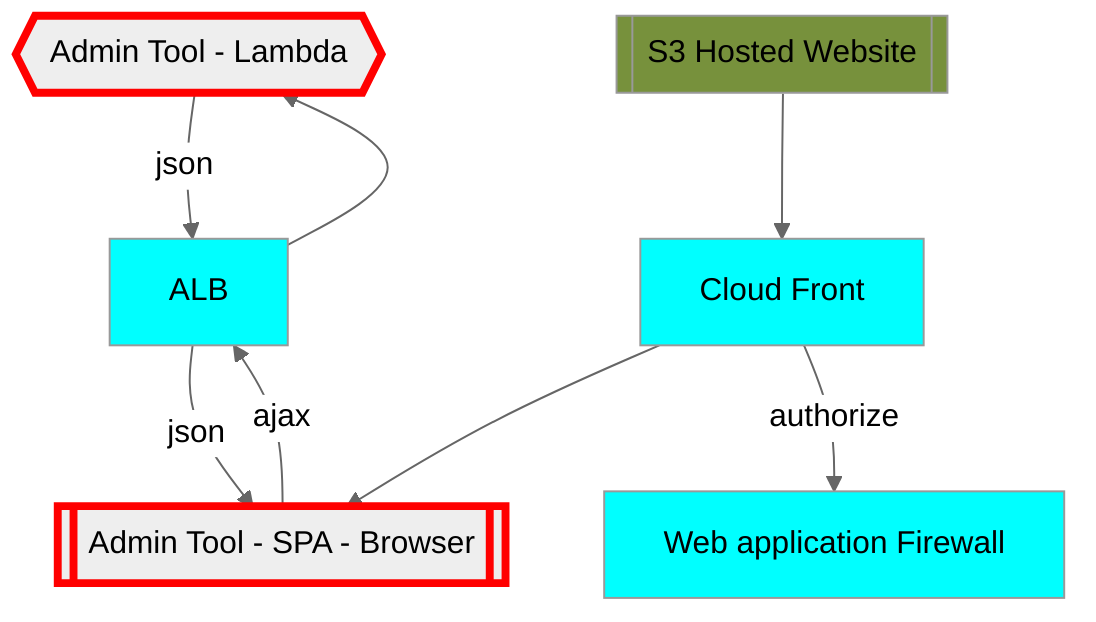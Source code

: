 %%{init: {'theme': 'neutral'}}%%
graph TD
  ADMIN{{Admin Tool - Lambda}}
  ADMINWEB[[Admin Tool - SPA - Browser]]
  WAF[Web application Firewall]
  CF[Cloud Front]
  S3WEB[[S3 Hosted Website]]

  ALB --> ADMIN
  ADMIN --> |json| ALB
  ADMINWEB --> |ajax| ALB
  ALB --> |json| ADMINWEB
  CF --> ADMINWEB
  CF --> |authorize| WAF
  S3WEB --> CF

  style ADMIN stroke:red,stroke-width:4px
  style ADMINWEB stroke:red,stroke-width:4px
  style ALB fill:cyan
  style WAF fill:cyan
  style CF fill:cyan
  style S3WEB fill:#77913C
